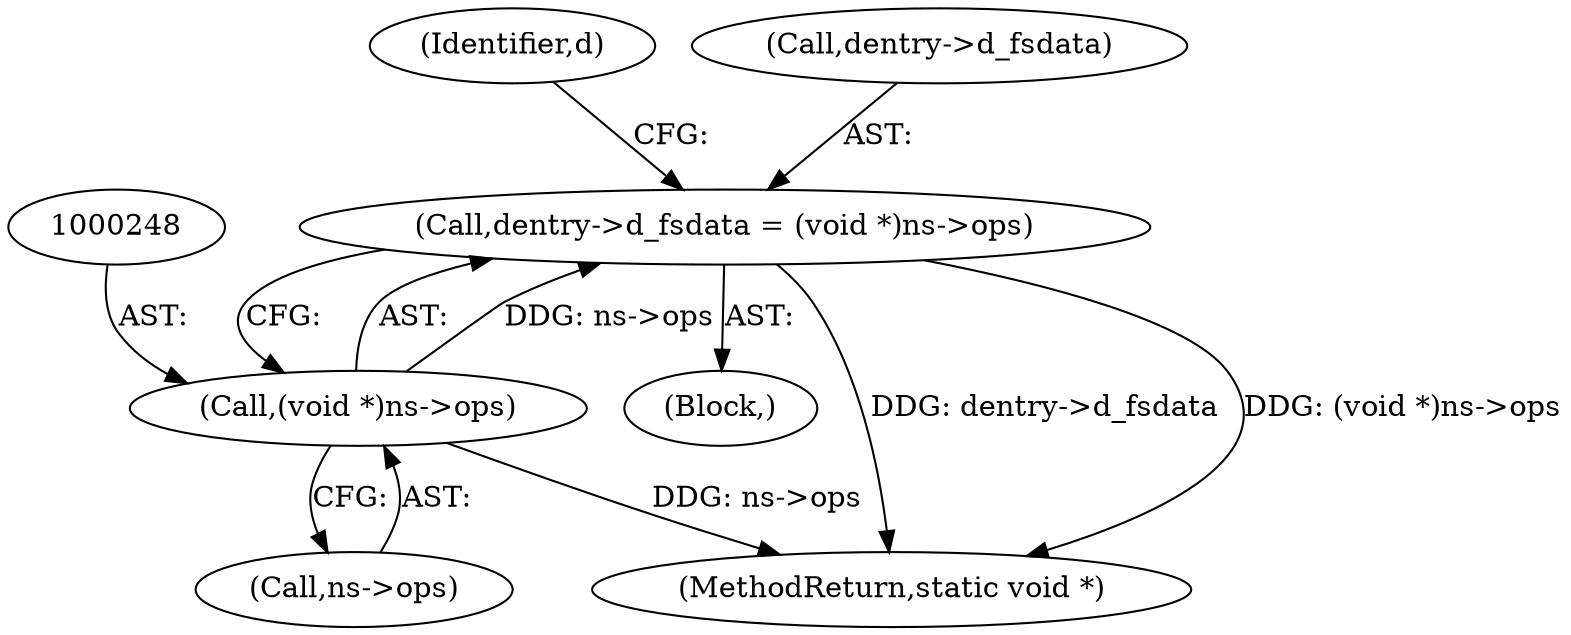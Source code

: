 digraph "0_linux_073c516ff73557a8f7315066856c04b50383ac34@pointer" {
"1000243" [label="(Call,dentry->d_fsdata = (void *)ns->ops)"];
"1000247" [label="(Call,(void *)ns->ops)"];
"1000243" [label="(Call,dentry->d_fsdata = (void *)ns->ops)"];
"1000253" [label="(Identifier,d)"];
"1000244" [label="(Call,dentry->d_fsdata)"];
"1000247" [label="(Call,(void *)ns->ops)"];
"1000249" [label="(Call,ns->ops)"];
"1000104" [label="(Block,)"];
"1000276" [label="(MethodReturn,static void *)"];
"1000243" -> "1000104"  [label="AST: "];
"1000243" -> "1000247"  [label="CFG: "];
"1000244" -> "1000243"  [label="AST: "];
"1000247" -> "1000243"  [label="AST: "];
"1000253" -> "1000243"  [label="CFG: "];
"1000243" -> "1000276"  [label="DDG: dentry->d_fsdata"];
"1000243" -> "1000276"  [label="DDG: (void *)ns->ops"];
"1000247" -> "1000243"  [label="DDG: ns->ops"];
"1000247" -> "1000249"  [label="CFG: "];
"1000248" -> "1000247"  [label="AST: "];
"1000249" -> "1000247"  [label="AST: "];
"1000247" -> "1000276"  [label="DDG: ns->ops"];
}

